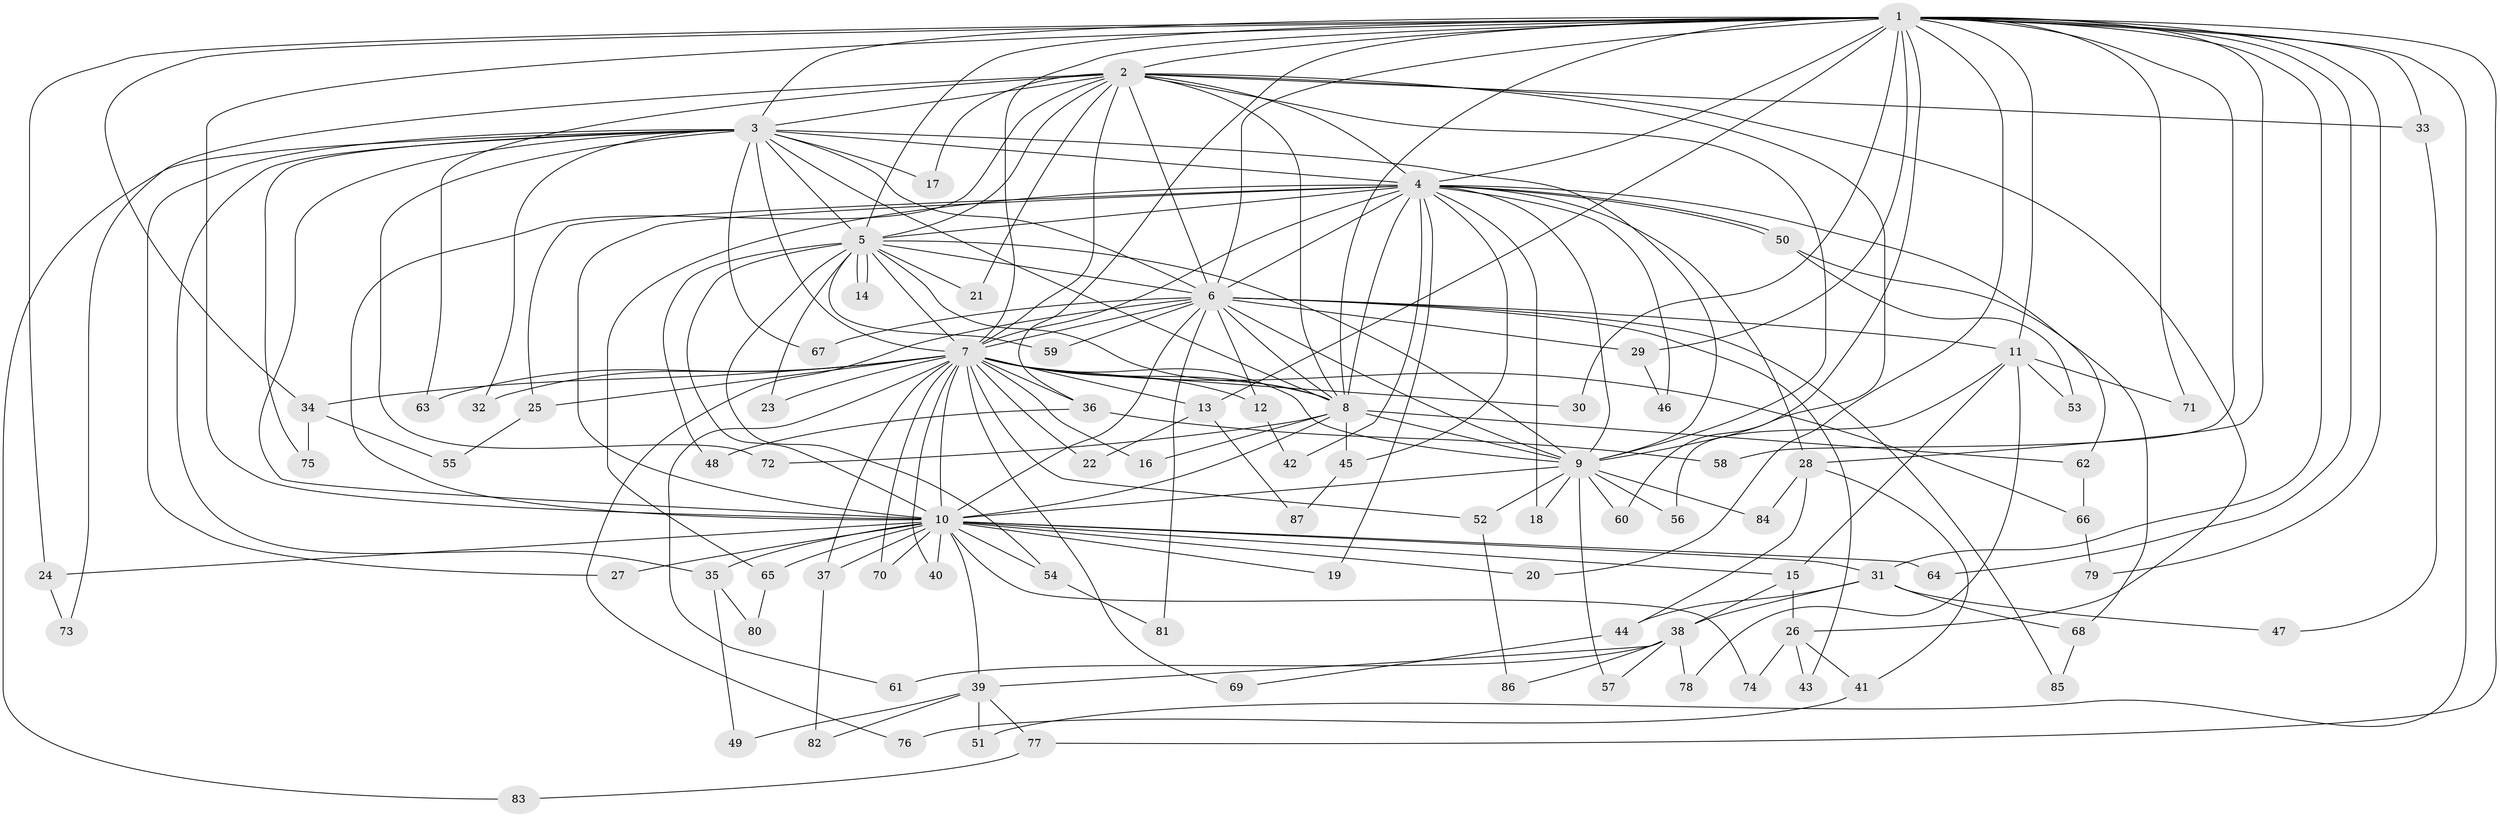 // coarse degree distribution, {22: 0.03125, 17: 0.015625, 14: 0.015625, 18: 0.015625, 26: 0.015625, 16: 0.03125, 6: 0.03125, 3: 0.203125, 2: 0.546875, 8: 0.015625, 7: 0.03125, 4: 0.046875}
// Generated by graph-tools (version 1.1) at 2025/51/02/27/25 19:51:51]
// undirected, 87 vertices, 199 edges
graph export_dot {
graph [start="1"]
  node [color=gray90,style=filled];
  1;
  2;
  3;
  4;
  5;
  6;
  7;
  8;
  9;
  10;
  11;
  12;
  13;
  14;
  15;
  16;
  17;
  18;
  19;
  20;
  21;
  22;
  23;
  24;
  25;
  26;
  27;
  28;
  29;
  30;
  31;
  32;
  33;
  34;
  35;
  36;
  37;
  38;
  39;
  40;
  41;
  42;
  43;
  44;
  45;
  46;
  47;
  48;
  49;
  50;
  51;
  52;
  53;
  54;
  55;
  56;
  57;
  58;
  59;
  60;
  61;
  62;
  63;
  64;
  65;
  66;
  67;
  68;
  69;
  70;
  71;
  72;
  73;
  74;
  75;
  76;
  77;
  78;
  79;
  80;
  81;
  82;
  83;
  84;
  85;
  86;
  87;
  1 -- 2;
  1 -- 3;
  1 -- 4;
  1 -- 5;
  1 -- 6;
  1 -- 7;
  1 -- 8;
  1 -- 9;
  1 -- 10;
  1 -- 11;
  1 -- 13;
  1 -- 20;
  1 -- 24;
  1 -- 28;
  1 -- 29;
  1 -- 30;
  1 -- 31;
  1 -- 33;
  1 -- 34;
  1 -- 36;
  1 -- 51;
  1 -- 58;
  1 -- 64;
  1 -- 71;
  1 -- 77;
  1 -- 79;
  2 -- 3;
  2 -- 4;
  2 -- 5;
  2 -- 6;
  2 -- 7;
  2 -- 8;
  2 -- 9;
  2 -- 10;
  2 -- 17;
  2 -- 21;
  2 -- 26;
  2 -- 33;
  2 -- 60;
  2 -- 63;
  2 -- 73;
  3 -- 4;
  3 -- 5;
  3 -- 6;
  3 -- 7;
  3 -- 8;
  3 -- 9;
  3 -- 10;
  3 -- 17;
  3 -- 27;
  3 -- 32;
  3 -- 35;
  3 -- 67;
  3 -- 72;
  3 -- 75;
  3 -- 83;
  4 -- 5;
  4 -- 6;
  4 -- 7;
  4 -- 8;
  4 -- 9;
  4 -- 10;
  4 -- 18;
  4 -- 19;
  4 -- 25;
  4 -- 28;
  4 -- 42;
  4 -- 45;
  4 -- 46;
  4 -- 50;
  4 -- 50;
  4 -- 62;
  4 -- 65;
  5 -- 6;
  5 -- 7;
  5 -- 8;
  5 -- 9;
  5 -- 10;
  5 -- 14;
  5 -- 14;
  5 -- 21;
  5 -- 23;
  5 -- 48;
  5 -- 54;
  5 -- 59;
  6 -- 7;
  6 -- 8;
  6 -- 9;
  6 -- 10;
  6 -- 11;
  6 -- 12;
  6 -- 29;
  6 -- 43;
  6 -- 59;
  6 -- 67;
  6 -- 76;
  6 -- 81;
  6 -- 85;
  7 -- 8;
  7 -- 9;
  7 -- 10;
  7 -- 12;
  7 -- 13;
  7 -- 16;
  7 -- 22;
  7 -- 23;
  7 -- 25;
  7 -- 30;
  7 -- 32;
  7 -- 34;
  7 -- 36;
  7 -- 37;
  7 -- 40;
  7 -- 52;
  7 -- 61;
  7 -- 63;
  7 -- 66;
  7 -- 69;
  7 -- 70;
  8 -- 9;
  8 -- 10;
  8 -- 16;
  8 -- 45;
  8 -- 62;
  8 -- 72;
  9 -- 10;
  9 -- 18;
  9 -- 52;
  9 -- 56;
  9 -- 57;
  9 -- 60;
  9 -- 84;
  10 -- 15;
  10 -- 19;
  10 -- 20;
  10 -- 24;
  10 -- 27;
  10 -- 31;
  10 -- 35;
  10 -- 37;
  10 -- 39;
  10 -- 40;
  10 -- 54;
  10 -- 64;
  10 -- 65;
  10 -- 70;
  10 -- 74;
  11 -- 15;
  11 -- 53;
  11 -- 56;
  11 -- 71;
  11 -- 78;
  12 -- 42;
  13 -- 22;
  13 -- 87;
  15 -- 26;
  15 -- 38;
  24 -- 73;
  25 -- 55;
  26 -- 41;
  26 -- 43;
  26 -- 74;
  28 -- 41;
  28 -- 44;
  28 -- 84;
  29 -- 46;
  31 -- 38;
  31 -- 44;
  31 -- 47;
  31 -- 68;
  33 -- 47;
  34 -- 55;
  34 -- 75;
  35 -- 49;
  35 -- 80;
  36 -- 48;
  36 -- 58;
  37 -- 82;
  38 -- 39;
  38 -- 57;
  38 -- 61;
  38 -- 78;
  38 -- 86;
  39 -- 49;
  39 -- 51;
  39 -- 77;
  39 -- 82;
  41 -- 76;
  44 -- 69;
  45 -- 87;
  50 -- 53;
  50 -- 68;
  52 -- 86;
  54 -- 81;
  62 -- 66;
  65 -- 80;
  66 -- 79;
  68 -- 85;
  77 -- 83;
}
